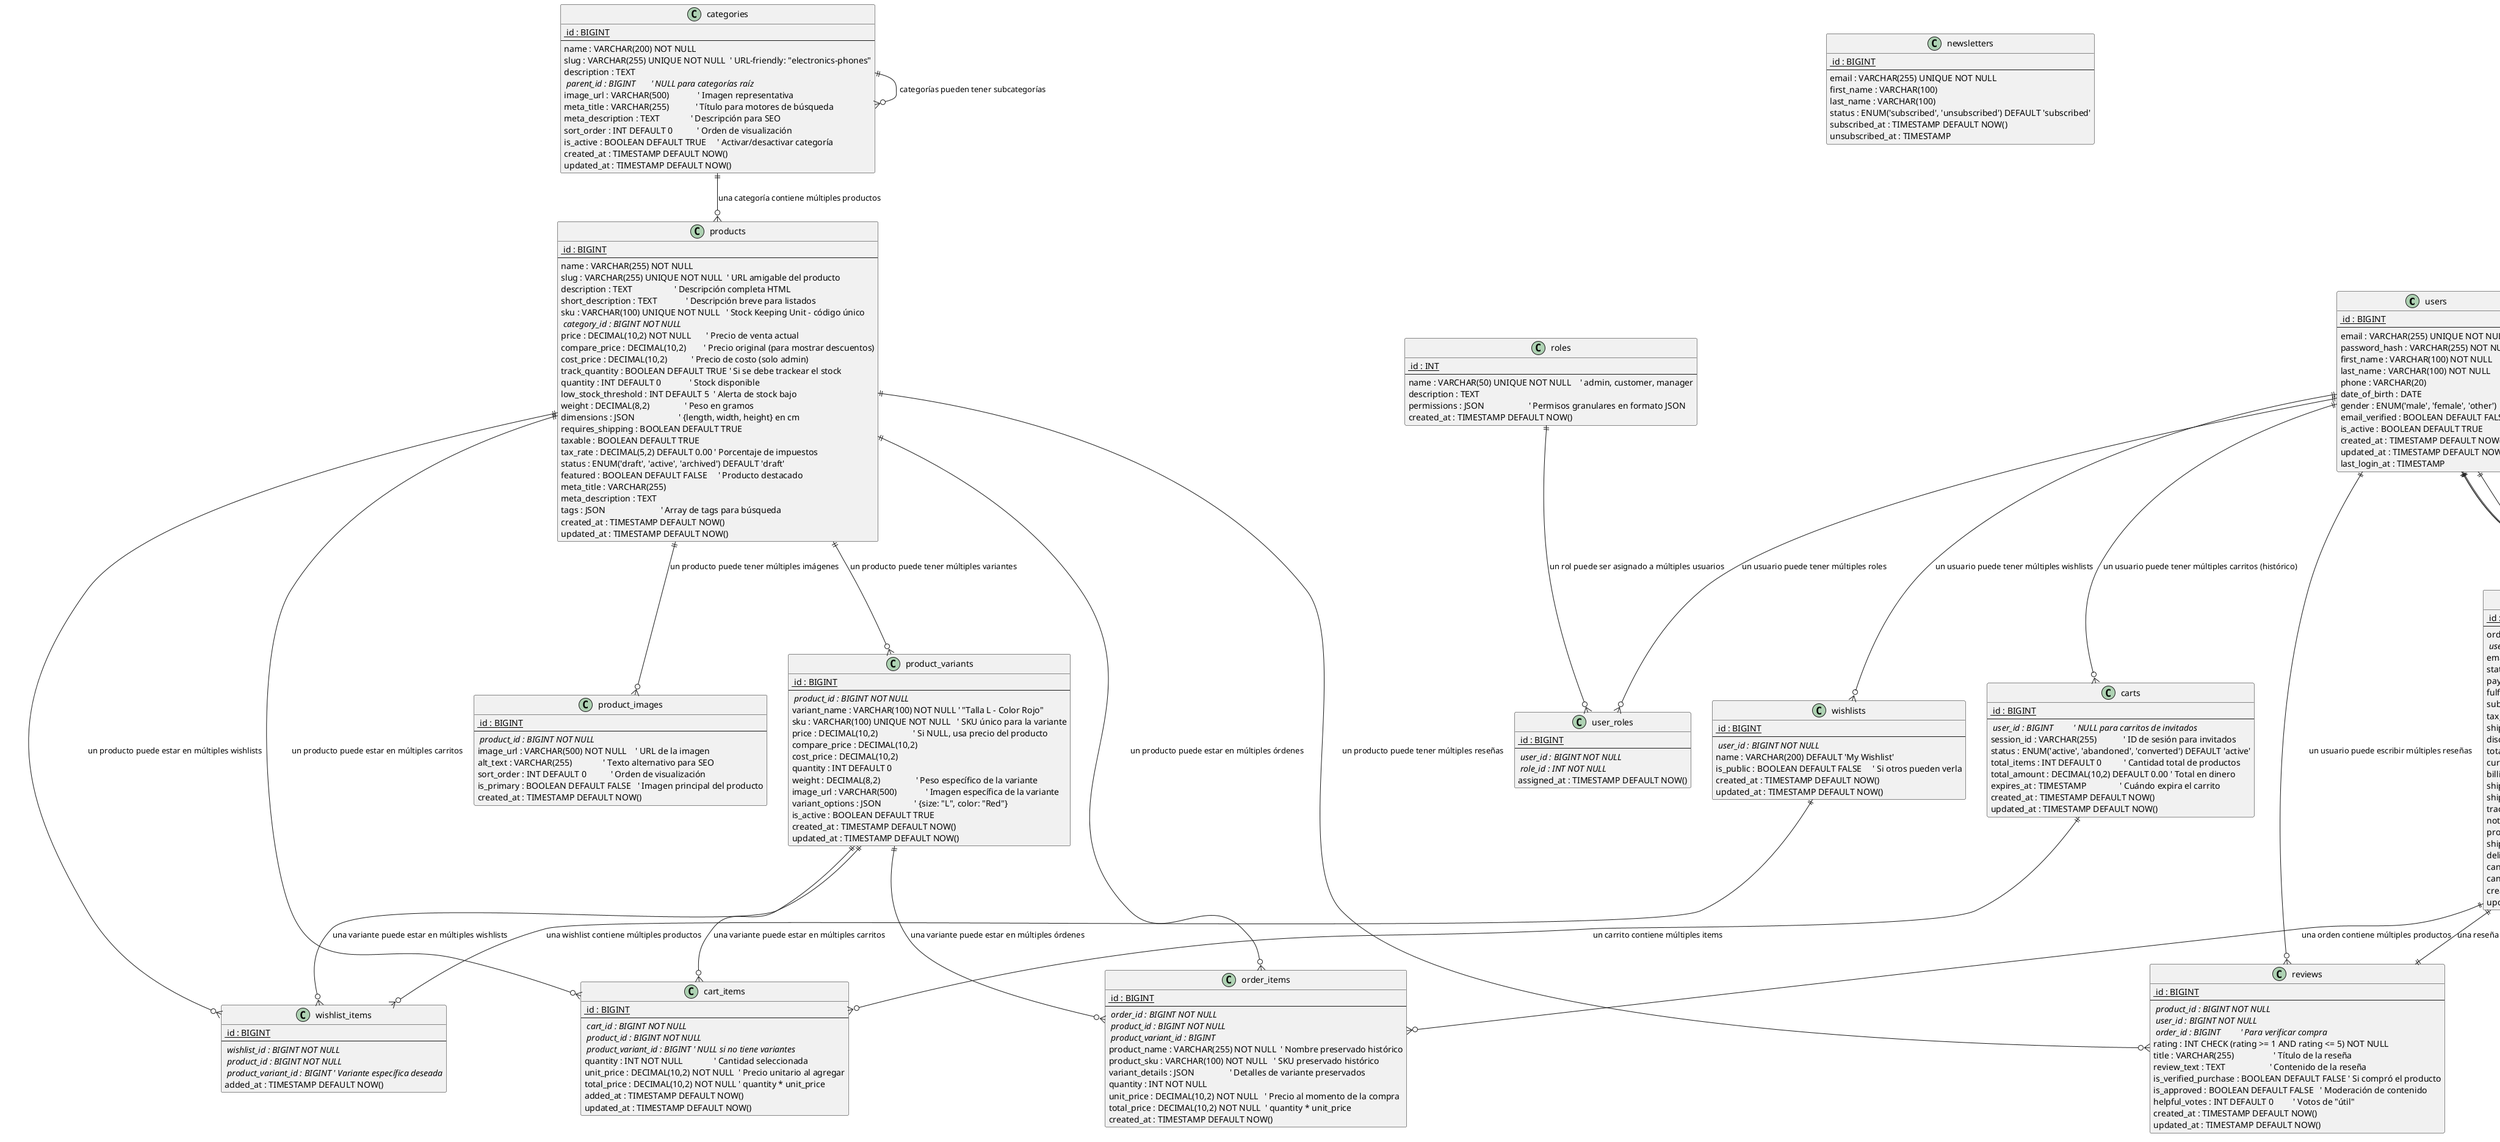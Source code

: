 @startuml ERD_Ecommerce_System

!define ENTITY class
!define PRIMARY_KEY <u>
!define FOREIGN_KEY <i>

' ===== COMENTARIO DESCRIPTIVO =====
' Sistema E-commerce para Pequeños Comercios
' Base de datos normalizada (3NF) diseñada para:
' - Gestión completa de productos y categorías
' - Carrito de compras persistente y de sesión
' - Procesamiento de órdenes y pagos
' - Sistema de usuarios con roles y permisos
' - Gestión de direcciones múltiples
' - Sistema de cupones y descuentos
' - Reviews y wishlists
' - Configuración de envíos
' - Auditoría completa del sistema

' ===== ENTIDADES DE USUARIOS Y AUTENTICACIÓN =====

ENTITY users {
  PRIMARY_KEY id : BIGINT
  --
  ' Información básica del usuario
  email : VARCHAR(255) UNIQUE NOT NULL
  password_hash : VARCHAR(255) NOT NULL
  first_name : VARCHAR(100) NOT NULL
  last_name : VARCHAR(100) NOT NULL
  phone : VARCHAR(20)
  date_of_birth : DATE
  gender : ENUM('male', 'female', 'other')
  ' Estados y control
  email_verified : BOOLEAN DEFAULT FALSE
  is_active : BOOLEAN DEFAULT TRUE
  ' Timestamps de auditoría
  created_at : TIMESTAMP DEFAULT NOW()
  updated_at : TIMESTAMP DEFAULT NOW()
  last_login_at : TIMESTAMP
}

ENTITY roles {
  PRIMARY_KEY id : INT
  --
  ' Definición de roles del sistema
  name : VARCHAR(50) UNIQUE NOT NULL    ' admin, customer, manager
  description : TEXT
  permissions : JSON                    ' Permisos granulares en formato JSON
  created_at : TIMESTAMP DEFAULT NOW()
}

ENTITY user_roles {
  PRIMARY_KEY id : BIGINT
  --
  ' Tabla de relación many-to-many entre usuarios y roles
  FOREIGN_KEY user_id : BIGINT NOT NULL
  FOREIGN_KEY role_id : INT NOT NULL
  assigned_at : TIMESTAMP DEFAULT NOW()
}

ENTITY addresses {
  PRIMARY_KEY id : BIGINT
  --
  FOREIGN_KEY user_id : BIGINT NOT NULL
  ' Tipo de dirección: billing (facturación) o shipping (envío)
  type : ENUM('billing', 'shipping') NOT NULL
  ' Información completa de la dirección
  first_name : VARCHAR(100) NOT NULL
  last_name : VARCHAR(100) NOT NULL
  company : VARCHAR(200)               ' Opcional para empresas
  address_line_1 : VARCHAR(255) NOT NULL
  address_line_2 : VARCHAR(255)       ' Apartamento, suite, etc.
  city : VARCHAR(100) NOT NULL
  state : VARCHAR(100) NOT NULL
  postal_code : VARCHAR(20) NOT NULL
  country : VARCHAR(100) NOT NULL
  phone : VARCHAR(20)
  is_default : BOOLEAN DEFAULT FALSE  ' Dirección por defecto del usuario
  created_at : TIMESTAMP DEFAULT NOW()
  updated_at : TIMESTAMP DEFAULT NOW()
}

' ===== ENTIDADES DE PRODUCTOS Y CATÁLOGO =====

ENTITY categories {
  PRIMARY_KEY id : BIGINT
  --
  ' Información básica de la categoría
  name : VARCHAR(200) NOT NULL
  slug : VARCHAR(255) UNIQUE NOT NULL  ' URL-friendly: "electronics-phones"
  description : TEXT
  ' Jerarquía de categorías (permite subcategorías)
  FOREIGN_KEY parent_id : BIGINT       ' NULL para categorías raíz
  image_url : VARCHAR(500)             ' Imagen representativa
  ' SEO y optimización
  meta_title : VARCHAR(255)            ' Título para motores de búsqueda
  meta_description : TEXT              ' Descripción para SEO
  sort_order : INT DEFAULT 0           ' Orden de visualización
  is_active : BOOLEAN DEFAULT TRUE     ' Activar/desactivar categoría
  created_at : TIMESTAMP DEFAULT NOW()
  updated_at : TIMESTAMP DEFAULT NOW()
}

ENTITY products {
  PRIMARY_KEY id : BIGINT
  --
  ' Información básica del producto
  name : VARCHAR(255) NOT NULL
  slug : VARCHAR(255) UNIQUE NOT NULL  ' URL amigable del producto
  description : TEXT                   ' Descripción completa HTML
  short_description : TEXT             ' Descripción breve para listados
  sku : VARCHAR(100) UNIQUE NOT NULL   ' Stock Keeping Unit - código único
  FOREIGN_KEY category_id : BIGINT NOT NULL
  ' Precios (todos en la moneda base del sistema)
  price : DECIMAL(10,2) NOT NULL       ' Precio de venta actual
  compare_price : DECIMAL(10,2)        ' Precio original (para mostrar descuentos)
  cost_price : DECIMAL(10,2)           ' Precio de costo (solo admin)
  ' Gestión de inventario
  track_quantity : BOOLEAN DEFAULT TRUE ' Si se debe trackear el stock
  quantity : INT DEFAULT 0             ' Stock disponible
  low_stock_threshold : INT DEFAULT 5  ' Alerta de stock bajo
  ' Propiedades físicas
  weight : DECIMAL(8,2)                ' Peso en gramos
  dimensions : JSON                    ' {length, width, height} en cm
  ' Configuración de envío y impuestos
  requires_shipping : BOOLEAN DEFAULT TRUE
  taxable : BOOLEAN DEFAULT TRUE
  tax_rate : DECIMAL(5,2) DEFAULT 0.00 ' Porcentaje de impuestos
  ' Estados y configuración
  status : ENUM('draft', 'active', 'archived') DEFAULT 'draft'
  featured : BOOLEAN DEFAULT FALSE     ' Producto destacado
  ' SEO
  meta_title : VARCHAR(255)
  meta_description : TEXT
  tags : JSON                         ' Array de tags para búsqueda
  created_at : TIMESTAMP DEFAULT NOW()
  updated_at : TIMESTAMP DEFAULT NOW()
}

ENTITY product_images {
  PRIMARY_KEY id : BIGINT
  --
  FOREIGN_KEY product_id : BIGINT NOT NULL
  ' Gestión de imágenes del producto
  image_url : VARCHAR(500) NOT NULL    ' URL de la imagen
  alt_text : VARCHAR(255)              ' Texto alternativo para SEO
  sort_order : INT DEFAULT 0           ' Orden de visualización
  is_primary : BOOLEAN DEFAULT FALSE   ' Imagen principal del producto
  created_at : TIMESTAMP DEFAULT NOW()
}

ENTITY product_variants {
  PRIMARY_KEY id : BIGINT
  --
  FOREIGN_KEY product_id : BIGINT NOT NULL
  ' Variantes del producto (talla, color, etc.)
  variant_name : VARCHAR(100) NOT NULL ' "Talla L - Color Rojo"
  sku : VARCHAR(100) UNIQUE NOT NULL   ' SKU único para la variante
  ' Precios específicos de la variante (pueden diferir del producto base)
  price : DECIMAL(10,2)                ' Si NULL, usa precio del producto
  compare_price : DECIMAL(10,2)
  cost_price : DECIMAL(10,2)
  ' Stock específico de la variante
  quantity : INT DEFAULT 0
  weight : DECIMAL(8,2)                ' Peso específico de la variante
  image_url : VARCHAR(500)             ' Imagen específica de la variante
  variant_options : JSON               ' {size: "L", color: "Red"}
  is_active : BOOLEAN DEFAULT TRUE
  created_at : TIMESTAMP DEFAULT NOW()
  updated_at : TIMESTAMP DEFAULT NOW()
}

' ===== ENTIDADES DE CARRITO DE COMPRAS =====

ENTITY carts {
  PRIMARY_KEY id : BIGINT
  --
  ' Identificación del carrito
  FOREIGN_KEY user_id : BIGINT         ' NULL para carritos de invitados
  session_id : VARCHAR(255)            ' ID de sesión para invitados
  ' Estados del carrito
  status : ENUM('active', 'abandoned', 'converted') DEFAULT 'active'
  ' Totales del carrito (calculados y cacheados)
  total_items : INT DEFAULT 0          ' Cantidad total de productos
  total_amount : DECIMAL(10,2) DEFAULT 0.00 ' Total en dinero
  ' Control de expiración
  expires_at : TIMESTAMP               ' Cuándo expira el carrito
  created_at : TIMESTAMP DEFAULT NOW()
  updated_at : TIMESTAMP DEFAULT NOW()
}

ENTITY cart_items {
  PRIMARY_KEY id : BIGINT
  --
  FOREIGN_KEY cart_id : BIGINT NOT NULL
  FOREIGN_KEY product_id : BIGINT NOT NULL
  FOREIGN_KEY product_variant_id : BIGINT ' NULL si no tiene variantes
  ' Información del item en el carrito
  quantity : INT NOT NULL              ' Cantidad seleccionada
  unit_price : DECIMAL(10,2) NOT NULL  ' Precio unitario al agregar
  total_price : DECIMAL(10,2) NOT NULL ' quantity * unit_price
  added_at : TIMESTAMP DEFAULT NOW()
  updated_at : TIMESTAMP DEFAULT NOW()
}

' ===== ENTIDADES DE ÓRDENES Y PAGOS =====

ENTITY orders {
  PRIMARY_KEY id : BIGINT
  --
  ' Identificación de la orden
  order_number : VARCHAR(50) UNIQUE NOT NULL ' "ORD-2024-001234"
  FOREIGN_KEY user_id : BIGINT         ' NULL para órdenes de invitados
  email : VARCHAR(255) NOT NULL        ' Email del comprador
  ' Estados de la orden
  status : ENUM('pending', 'confirmed', 'processing', 'shipped', 'delivered', 'cancelled', 'refunded') DEFAULT 'pending'
  payment_status : ENUM('pending', 'paid', 'failed', 'refunded', 'partially_refunded') DEFAULT 'pending'
  fulfillment_status : ENUM('unfulfilled', 'partially_fulfilled', 'fulfilled') DEFAULT 'unfulfilled'
  ' Cálculos financieros
  subtotal : DECIMAL(10,2) NOT NULL      ' Suma de productos
  tax_amount : DECIMAL(10,2) DEFAULT 0.00 ' Impuestos aplicados
  shipping_amount : DECIMAL(10,2) DEFAULT 0.00 ' Costo de envío
  discount_amount : DECIMAL(10,2) DEFAULT 0.00 ' Descuentos aplicados
  total_amount : DECIMAL(10,2) NOT NULL  ' Monto final a pagar
  currency : VARCHAR(3) DEFAULT 'USD'    ' Moneda de la transacción
  ' Direcciones (almacenadas como JSON para preservar datos históricos)
  billing_address : JSON NOT NULL       ' Dirección de facturación
  shipping_address : JSON               ' Dirección de envío
  ' Información de envío
  shipping_method : VARCHAR(100)        ' Método de envío seleccionado
  tracking_number : VARCHAR(255)        ' Número de seguimiento
  notes : TEXT                          ' Notas adicionales del cliente/admin
  ' Timestamps importantes
  processed_at : TIMESTAMP              ' Cuándo se procesó la orden
  shipped_at : TIMESTAMP                ' Cuándo se envió
  delivered_at : TIMESTAMP              ' Cuándo se entregó
  cancelled_at : TIMESTAMP              ' Cuándo se canceló
  cancellation_reason : TEXT            ' Razón de cancelación
  created_at : TIMESTAMP DEFAULT NOW()
  updated_at : TIMESTAMP DEFAULT NOW()
}

ENTITY order_items {
  PRIMARY_KEY id : BIGINT
  --
  FOREIGN_KEY order_id : BIGINT NOT NULL
  FOREIGN_KEY product_id : BIGINT NOT NULL
  FOREIGN_KEY product_variant_id : BIGINT
  ' Información del producto al momento de la compra
  product_name : VARCHAR(255) NOT NULL  ' Nombre preservado histórico
  product_sku : VARCHAR(100) NOT NULL   ' SKU preservado histórico
  variant_details : JSON                ' Detalles de variante preservados
  ' Cantidades y precios
  quantity : INT NOT NULL
  unit_price : DECIMAL(10,2) NOT NULL   ' Precio al momento de la compra
  total_price : DECIMAL(10,2) NOT NULL  ' quantity * unit_price
  created_at : TIMESTAMP DEFAULT NOW()
}

ENTITY payments {
  PRIMARY_KEY id : BIGINT
  --
  FOREIGN_KEY order_id : BIGINT NOT NULL
  ' Información del método de pago
  payment_method : ENUM('credit_card', 'paypal', 'stripe', 'bank_transfer') NOT NULL
  payment_provider : VARCHAR(50) NOT NULL ' "stripe", "paypal", etc.
  ' IDs de transacción
  transaction_id : VARCHAR(255) UNIQUE    ' ID interno del sistema
  gateway_transaction_id : VARCHAR(255)   ' ID del proveedor de pago
  ' Información financiera
  amount : DECIMAL(10,2) NOT NULL
  currency : VARCHAR(3) DEFAULT 'USD'
  ' Estado y respuesta del gateway
  status : ENUM('pending', 'processing', 'completed', 'failed', 'cancelled', 'refunded') DEFAULT 'pending'
  gateway_response : JSON                 ' Respuesta completa del gateway
  processed_at : TIMESTAMP               ' Cuándo se procesó el pago
  created_at : TIMESTAMP DEFAULT NOW()
  updated_at : TIMESTAMP DEFAULT NOW()
}

' ===== ENTIDADES DE MARKETING Y PROMOCIONES =====

ENTITY coupons {
  PRIMARY_KEY id : BIGINT
  --
  ' Información básica del cupón
  code : VARCHAR(50) UNIQUE NOT NULL    ' "SAVE20", "WELCOME10"
  name : VARCHAR(200) NOT NULL          ' Nombre descriptivo
  description : TEXT                    ' Descripción del cupón
  ' Configuración del descuento
  type : ENUM('percentage', 'fixed_amount') NOT NULL
  value : DECIMAL(10,2) NOT NULL        ' 20 (para 20%) o 10.00 (para $10)
  minimum_amount : DECIMAL(10,2)        ' Monto mínimo de compra
  maximum_discount : DECIMAL(10,2)      ' Descuento máximo (para porcentuales)
  ' Límites de uso
  usage_limit : INT                     ' Límite total de usos
  usage_count : INT DEFAULT 0           ' Cuántas veces se ha usado
  user_usage_limit : INT DEFAULT 1      ' Límite por usuario
  ' Vigencia
  starts_at : TIMESTAMP                 ' Cuándo inicia la validez
  expires_at : TIMESTAMP                ' Cuándo expira
  is_active : BOOLEAN DEFAULT TRUE
  created_at : TIMESTAMP DEFAULT NOW()
  updated_at : TIMESTAMP DEFAULT NOW()
}

ENTITY coupon_usages {
  PRIMARY_KEY id : BIGINT
  --
  ' Registro de uso de cupones
  FOREIGN_KEY coupon_id : BIGINT NOT NULL
  FOREIGN_KEY order_id : BIGINT NOT NULL
  FOREIGN_KEY user_id : BIGINT          ' NULL para invitados
  discount_amount : DECIMAL(10,2) NOT NULL ' Descuento aplicado
  used_at : TIMESTAMP DEFAULT NOW()
}

' ===== ENTIDADES DE ENGAGEMENT Y SOCIAL =====

ENTITY reviews {
  PRIMARY_KEY id : BIGINT
  --
  FOREIGN_KEY product_id : BIGINT NOT NULL
  FOREIGN_KEY user_id : BIGINT NOT NULL
  FOREIGN_KEY order_id : BIGINT         ' Para verificar compra
  ' Contenido de la reseña
  rating : INT CHECK (rating >= 1 AND rating <= 5) NOT NULL
  title : VARCHAR(255)                  ' Título de la reseña
  review_text : TEXT                    ' Contenido de la reseña
  ' Estados y moderación
  is_verified_purchase : BOOLEAN DEFAULT FALSE ' Si compró el producto
  is_approved : BOOLEAN DEFAULT FALSE   ' Moderación de contenido
  helpful_votes : INT DEFAULT 0         ' Votos de "útil"
  created_at : TIMESTAMP DEFAULT NOW()
  updated_at : TIMESTAMP DEFAULT NOW()
}

ENTITY wishlists {
  PRIMARY_KEY id : BIGINT
  --
  FOREIGN_KEY user_id : BIGINT NOT NULL
  ' Configuración de la wishlist
  name : VARCHAR(200) DEFAULT 'My Wishlist'
  is_public : BOOLEAN DEFAULT FALSE     ' Si otros pueden verla
  created_at : TIMESTAMP DEFAULT NOW()
  updated_at : TIMESTAMP DEFAULT NOW()
}

ENTITY wishlist_items {
  PRIMARY_KEY id : BIGINT
  --
  FOREIGN_KEY wishlist_id : BIGINT NOT NULL
  FOREIGN_KEY product_id : BIGINT NOT NULL
  FOREIGN_KEY product_variant_id : BIGINT ' Variante específica deseada
  added_at : TIMESTAMP DEFAULT NOW()
}

' ===== ENTIDADES DE MARKETING Y COMUNICACIÓN =====

ENTITY newsletters {
  PRIMARY_KEY id : BIGINT
  --
  ' Suscripciones al newsletter
  email : VARCHAR(255) UNIQUE NOT NULL
  first_name : VARCHAR(100)
  last_name : VARCHAR(100)
  status : ENUM('subscribed', 'unsubscribed') DEFAULT 'subscribed'
  subscribed_at : TIMESTAMP DEFAULT NOW()
  unsubscribed_at : TIMESTAMP
}

' ===== ENTIDADES DE CONFIGURACIÓN Y ENVÍOS =====

ENTITY shipping_zones {
  PRIMARY_KEY id : BIGINT
  --
  ' Zonas de envío geográficas
  name : VARCHAR(200) NOT NULL          ' "Domestic", "International"
  countries : JSON NOT NULL             ' Array de códigos de país
  is_active : BOOLEAN DEFAULT TRUE
  created_at : TIMESTAMP DEFAULT NOW()
}

ENTITY shipping_rates {
  PRIMARY_KEY id : BIGINT
  --
  FOREIGN_KEY shipping_zone_id : BIGINT NOT NULL
  ' Configuración de tarifa de envío
  name : VARCHAR(200) NOT NULL          ' "Standard Shipping"
  description : TEXT                    ' Descripción del servicio
  rate_type : ENUM('flat_rate', 'weight_based', 'price_based') NOT NULL
  price : DECIMAL(10,2) NOT NULL        ' Precio base del envío
  ' Condiciones para aplicar la tarifa
  min_weight : DECIMAL(8,2)             ' Peso mínimo (gramos)
  max_weight : DECIMAL(8,2)             ' Peso máximo (gramos)
  min_price : DECIMAL(10,2)             ' Monto mínimo de compra
  max_price : DECIMAL(10,2)             ' Monto máximo de compra
  estimated_delivery_days : INT         ' Días estimados de entrega
  is_active : BOOLEAN DEFAULT TRUE
  created_at : TIMESTAMP DEFAULT NOW()
}

' ===== ENTIDADES DE CONFIGURACIÓN Y AUDITORÍA =====

ENTITY settings {
  PRIMARY_KEY id : BIGINT
  --
  ' Configuraciones del sistema
  setting_key : VARCHAR(100) UNIQUE NOT NULL ' "store_name", "currency"
  setting_value : TEXT                       ' Valor de la configuración
  setting_type : ENUM('string', 'number', 'boolean', 'json') DEFAULT 'string'
  description : TEXT                         ' Descripción de la configuración
  is_public : BOOLEAN DEFAULT FALSE          ' Si se puede ver en frontend
  updated_at : TIMESTAMP DEFAULT NOW()
}

ENTITY audit_logs {
  PRIMARY_KEY id : BIGINT
  --
  ' Registro de auditoría para compliance y debugging
  FOREIGN_KEY user_id : BIGINT          ' Usuario que realizó la acción
  action : VARCHAR(100) NOT NULL        ' CREATE, UPDATE, DELETE, etc.
  entity_type : VARCHAR(50) NOT NULL    ' products, orders, users, etc.
  entity_id : BIGINT                    ' ID del objeto afectado
  old_values : JSON                     ' Valores anteriores (UPDATE/DELETE)
  new_values : JSON                     ' Valores nuevos (CREATE/UPDATE)
  ip_address : VARCHAR(45)              ' IP del usuario
  user_agent : TEXT                     ' Navegador/dispositivo
  created_at : TIMESTAMP DEFAULT NOW()
}

' ===== RELACIONES CON COMENTARIOS =====

' Relaciones de usuarios y autenticación
users ||--o{ user_roles : "un usuario puede tener múltiples roles"
roles ||--o{ user_roles : "un rol puede ser asignado a múltiples usuarios"
users ||--o{ addresses : "un usuario puede tener múltiples direcciones"

' Relaciones de catálogo de productos
categories ||--o{ categories : "categorías pueden tener subcategorías"
categories ||--o{ products : "una categoría contiene múltiples productos"
products ||--o{ product_images : "un producto puede tener múltiples imágenes"
products ||--o{ product_variants : "un producto puede tener múltiples variantes"

' Relaciones de carrito de compras
users ||--o{ carts : "un usuario puede tener múltiples carritos (histórico)"
carts ||--o{ cart_items : "un carrito contiene múltiples items"
products ||--o{ cart_items : "un producto puede estar en múltiples carritos"
product_variants ||--o{ cart_items : "una variante puede estar en múltiples carritos"

' Relaciones de órdenes y pagos
users ||--o{ orders : "un usuario puede realizar múltiples órdenes"
orders ||--o{ order_items : "una orden contiene múltiples productos"
orders ||--o{ payments : "una orden puede tener múltiples intentos de pago"
products ||--o{ order_items : "un producto puede estar en múltiples órdenes"
product_variants ||--o{ order_items : "una variante puede estar en múltiples órdenes"

' Relaciones de cupones y descuentos
coupons ||--o{ coupon_usages : "un cupón puede tener múltiples usos"
orders ||--o{ coupon_usages : "una orden puede usar múltiples cupones"
users ||--o{ coupon_usages : "un usuario puede usar múltiples cupones"

' Relaciones sociales y engagement
products ||--o{ reviews : "un producto puede tener múltiples reseñas"
users ||--o{ reviews : "un usuario puede escribir múltiples reseñas"
orders ||--|| reviews : "una reseña puede estar vinculada a una orden específica"

users ||--o{ wishlists : "un usuario puede tener múltiples wishlists"
wishlists ||--o{ wishlist_items : "una wishlist contiene múltiples productos"
products ||--o{ wishlist_items : "un producto puede estar en múltiples wishlists"
product_variants ||--o{ wishlist_items : "una variante puede estar en múltiples wishlists"

' Relaciones de envío
shipping_zones ||--o{ shipping_rates : "una zona de envío tiene múltiples tarifas"

' Relaciones de auditoría
users ||--o{ audit_logs : "un usuario genera múltiples logs de auditoría"

@enduml